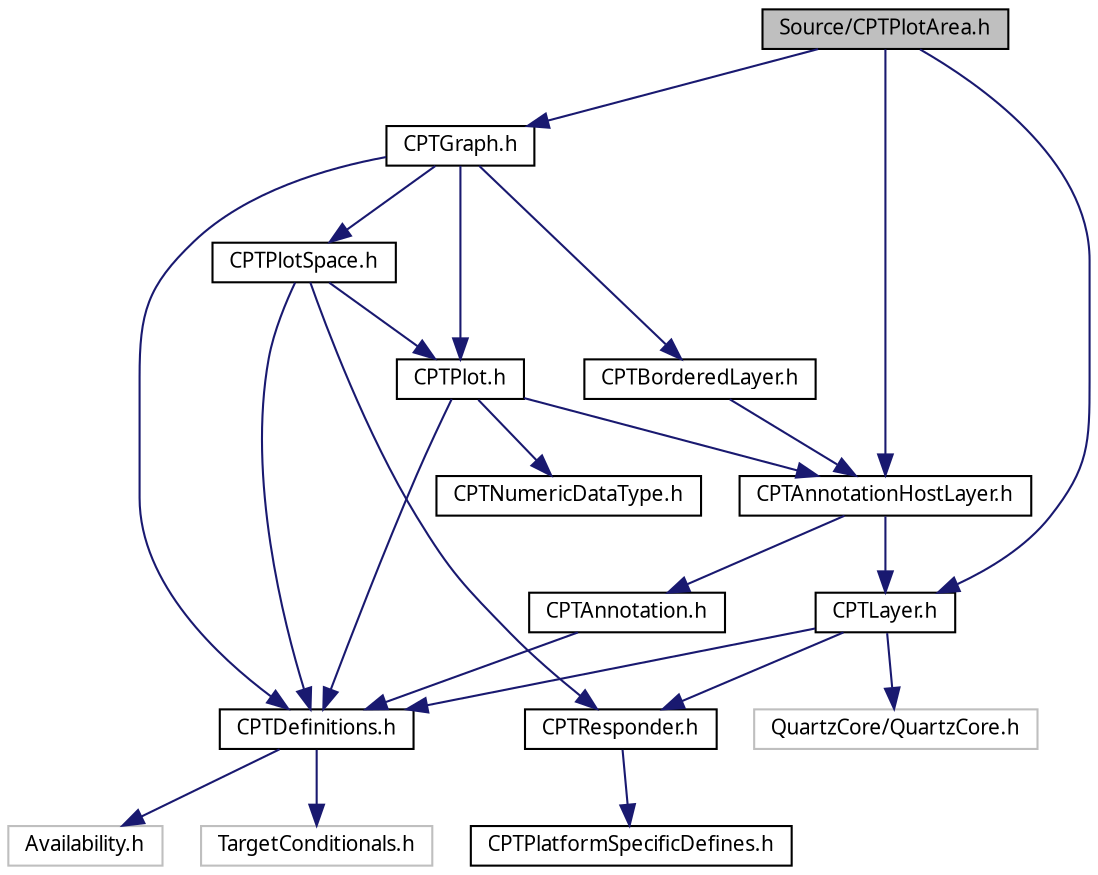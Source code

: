 digraph "Source/CPTPlotArea.h"
{
 // LATEX_PDF_SIZE
  bgcolor="transparent";
  edge [fontname="Lucinda Grande",fontsize="10",labelfontname="Lucinda Grande",labelfontsize="10"];
  node [fontname="Lucinda Grande",fontsize="10",shape=record];
  Node1 [label="Source/CPTPlotArea.h",height=0.2,width=0.4,color="black", fillcolor="grey75", style="filled", fontcolor="black",tooltip=" "];
  Node1 -> Node2 [color="midnightblue",fontsize="10",style="solid",fontname="Lucinda Grande"];
  Node2 [label="CPTGraph.h",height=0.2,width=0.4,color="black",URL="$_c_p_t_graph_8h.html",tooltip=" "];
  Node2 -> Node3 [color="midnightblue",fontsize="10",style="solid",fontname="Lucinda Grande"];
  Node3 [label="CPTBorderedLayer.h",height=0.2,width=0.4,color="black",URL="$_c_p_t_bordered_layer_8h.html",tooltip=" "];
  Node3 -> Node4 [color="midnightblue",fontsize="10",style="solid",fontname="Lucinda Grande"];
  Node4 [label="CPTAnnotationHostLayer.h",height=0.2,width=0.4,color="black",URL="$_c_p_t_annotation_host_layer_8h.html",tooltip=" "];
  Node4 -> Node5 [color="midnightblue",fontsize="10",style="solid",fontname="Lucinda Grande"];
  Node5 [label="CPTLayer.h",height=0.2,width=0.4,color="black",URL="$_c_p_t_layer_8h.html",tooltip=" "];
  Node5 -> Node6 [color="midnightblue",fontsize="10",style="solid",fontname="Lucinda Grande"];
  Node6 [label="CPTResponder.h",height=0.2,width=0.4,color="black",URL="$_c_p_t_responder_8h.html",tooltip=" "];
  Node6 -> Node7 [color="midnightblue",fontsize="10",style="solid",fontname="Lucinda Grande"];
  Node7 [label="CPTPlatformSpecificDefines.h",height=0.2,width=0.4,color="black",URL="$_c_p_t_platform_specific_defines_8h.html",tooltip=" "];
  Node5 -> Node8 [color="midnightblue",fontsize="10",style="solid",fontname="Lucinda Grande"];
  Node8 [label="QuartzCore/QuartzCore.h",height=0.2,width=0.4,color="grey75",tooltip=" "];
  Node5 -> Node9 [color="midnightblue",fontsize="10",style="solid",fontname="Lucinda Grande"];
  Node9 [label="CPTDefinitions.h",height=0.2,width=0.4,color="black",URL="$_c_p_t_definitions_8h.html",tooltip=" "];
  Node9 -> Node10 [color="midnightblue",fontsize="10",style="solid",fontname="Lucinda Grande"];
  Node10 [label="TargetConditionals.h",height=0.2,width=0.4,color="grey75",tooltip=" "];
  Node9 -> Node11 [color="midnightblue",fontsize="10",style="solid",fontname="Lucinda Grande"];
  Node11 [label="Availability.h",height=0.2,width=0.4,color="grey75",tooltip=" "];
  Node4 -> Node12 [color="midnightblue",fontsize="10",style="solid",fontname="Lucinda Grande"];
  Node12 [label="CPTAnnotation.h",height=0.2,width=0.4,color="black",URL="$_c_p_t_annotation_8h.html",tooltip=" "];
  Node12 -> Node9 [color="midnightblue",fontsize="10",style="solid",fontname="Lucinda Grande"];
  Node2 -> Node9 [color="midnightblue",fontsize="10",style="solid",fontname="Lucinda Grande"];
  Node2 -> Node13 [color="midnightblue",fontsize="10",style="solid",fontname="Lucinda Grande"];
  Node13 [label="CPTPlot.h",height=0.2,width=0.4,color="black",URL="$_c_p_t_plot_8h.html",tooltip=" "];
  Node13 -> Node9 [color="midnightblue",fontsize="10",style="solid",fontname="Lucinda Grande"];
  Node13 -> Node14 [color="midnightblue",fontsize="10",style="solid",fontname="Lucinda Grande"];
  Node14 [label="CPTNumericDataType.h",height=0.2,width=0.4,color="black",URL="$_c_p_t_numeric_data_type_8h.html",tooltip=" "];
  Node13 -> Node4 [color="midnightblue",fontsize="10",style="solid",fontname="Lucinda Grande"];
  Node2 -> Node15 [color="midnightblue",fontsize="10",style="solid",fontname="Lucinda Grande"];
  Node15 [label="CPTPlotSpace.h",height=0.2,width=0.4,color="black",URL="$_c_p_t_plot_space_8h.html",tooltip=" "];
  Node15 -> Node13 [color="midnightblue",fontsize="10",style="solid",fontname="Lucinda Grande"];
  Node15 -> Node6 [color="midnightblue",fontsize="10",style="solid",fontname="Lucinda Grande"];
  Node15 -> Node9 [color="midnightblue",fontsize="10",style="solid",fontname="Lucinda Grande"];
  Node1 -> Node5 [color="midnightblue",fontsize="10",style="solid",fontname="Lucinda Grande"];
  Node1 -> Node4 [color="midnightblue",fontsize="10",style="solid",fontname="Lucinda Grande"];
}
